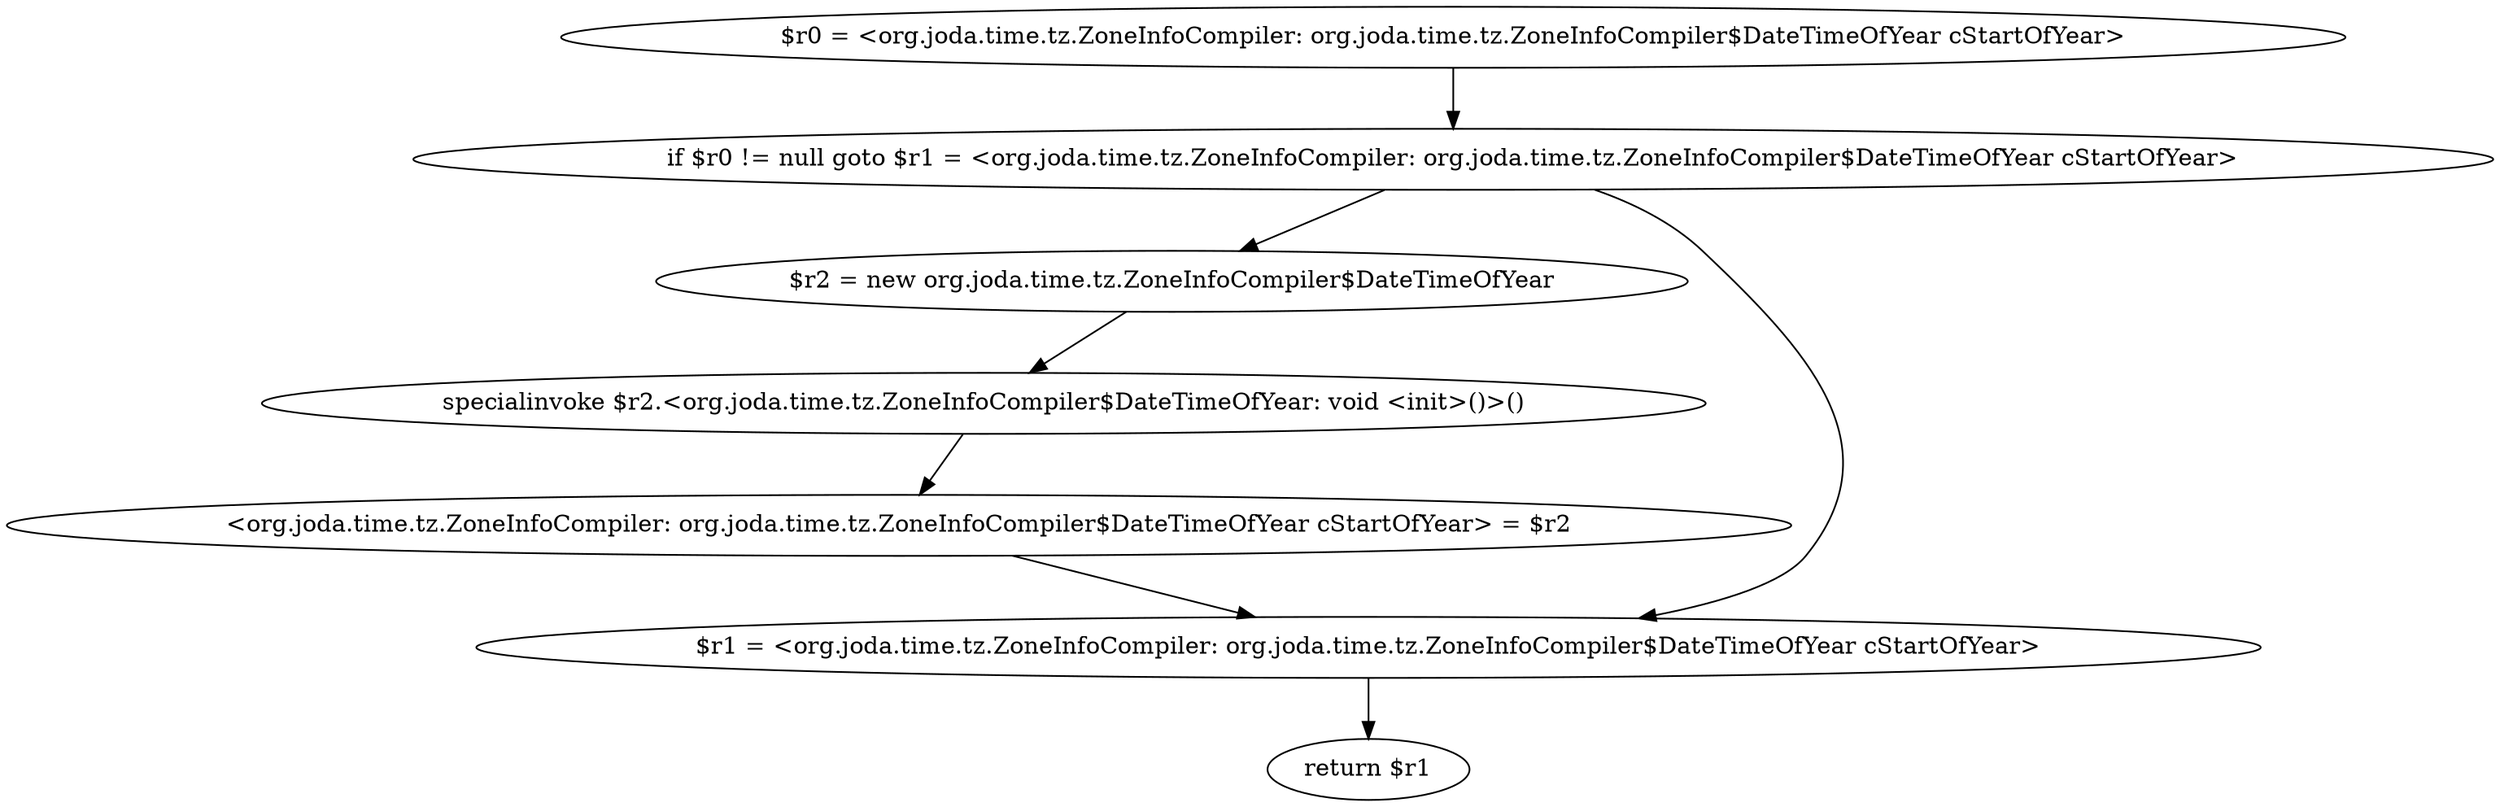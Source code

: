 digraph "unitGraph" {
    "$r0 = <org.joda.time.tz.ZoneInfoCompiler: org.joda.time.tz.ZoneInfoCompiler$DateTimeOfYear cStartOfYear>"
    "if $r0 != null goto $r1 = <org.joda.time.tz.ZoneInfoCompiler: org.joda.time.tz.ZoneInfoCompiler$DateTimeOfYear cStartOfYear>"
    "$r2 = new org.joda.time.tz.ZoneInfoCompiler$DateTimeOfYear"
    "specialinvoke $r2.<org.joda.time.tz.ZoneInfoCompiler$DateTimeOfYear: void <init>()>()"
    "<org.joda.time.tz.ZoneInfoCompiler: org.joda.time.tz.ZoneInfoCompiler$DateTimeOfYear cStartOfYear> = $r2"
    "$r1 = <org.joda.time.tz.ZoneInfoCompiler: org.joda.time.tz.ZoneInfoCompiler$DateTimeOfYear cStartOfYear>"
    "return $r1"
    "$r0 = <org.joda.time.tz.ZoneInfoCompiler: org.joda.time.tz.ZoneInfoCompiler$DateTimeOfYear cStartOfYear>"->"if $r0 != null goto $r1 = <org.joda.time.tz.ZoneInfoCompiler: org.joda.time.tz.ZoneInfoCompiler$DateTimeOfYear cStartOfYear>";
    "if $r0 != null goto $r1 = <org.joda.time.tz.ZoneInfoCompiler: org.joda.time.tz.ZoneInfoCompiler$DateTimeOfYear cStartOfYear>"->"$r2 = new org.joda.time.tz.ZoneInfoCompiler$DateTimeOfYear";
    "if $r0 != null goto $r1 = <org.joda.time.tz.ZoneInfoCompiler: org.joda.time.tz.ZoneInfoCompiler$DateTimeOfYear cStartOfYear>"->"$r1 = <org.joda.time.tz.ZoneInfoCompiler: org.joda.time.tz.ZoneInfoCompiler$DateTimeOfYear cStartOfYear>";
    "$r2 = new org.joda.time.tz.ZoneInfoCompiler$DateTimeOfYear"->"specialinvoke $r2.<org.joda.time.tz.ZoneInfoCompiler$DateTimeOfYear: void <init>()>()";
    "specialinvoke $r2.<org.joda.time.tz.ZoneInfoCompiler$DateTimeOfYear: void <init>()>()"->"<org.joda.time.tz.ZoneInfoCompiler: org.joda.time.tz.ZoneInfoCompiler$DateTimeOfYear cStartOfYear> = $r2";
    "<org.joda.time.tz.ZoneInfoCompiler: org.joda.time.tz.ZoneInfoCompiler$DateTimeOfYear cStartOfYear> = $r2"->"$r1 = <org.joda.time.tz.ZoneInfoCompiler: org.joda.time.tz.ZoneInfoCompiler$DateTimeOfYear cStartOfYear>";
    "$r1 = <org.joda.time.tz.ZoneInfoCompiler: org.joda.time.tz.ZoneInfoCompiler$DateTimeOfYear cStartOfYear>"->"return $r1";
}
